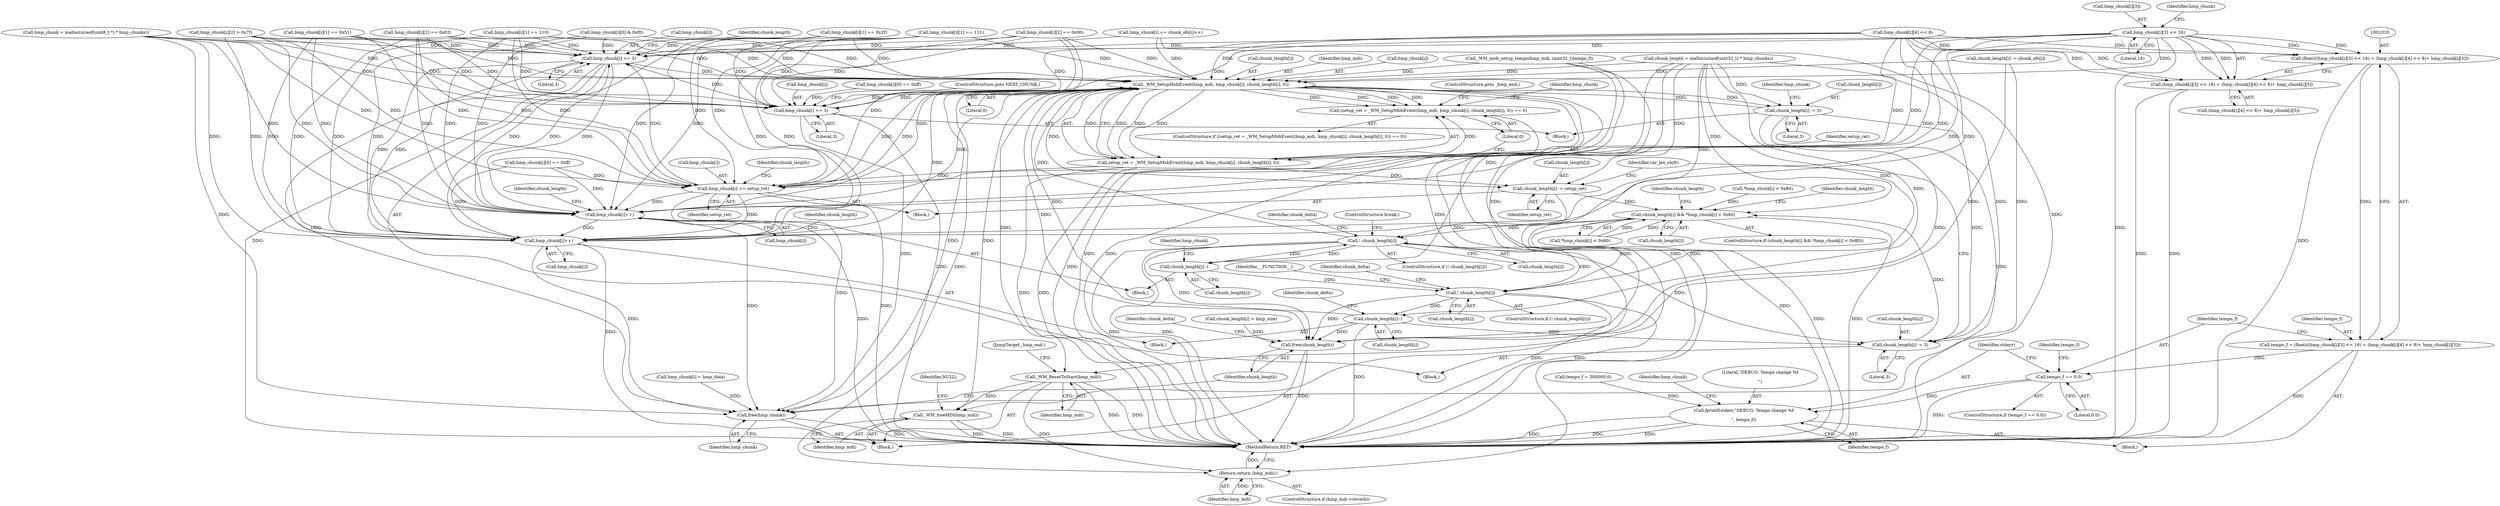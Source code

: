 digraph "0_wildmidi_660b513d99bced8783a4a5984ac2f742c74ebbdd_0@array" {
"1001012" [label="(Call,hmp_chunk[i][3] << 16)"];
"1000906" [label="(Call,hmp_chunk[i] += 3)"];
"1000926" [label="(Call,_WM_SetupMidiEvent(hmp_mdi, hmp_chunk[i], chunk_length[i], 0))"];
"1000923" [label="(Call,(setup_ret = _WM_SetupMidiEvent(hmp_mdi, hmp_chunk[i], chunk_length[i], 0)) == 0)"];
"1000924" [label="(Call,setup_ret = _WM_SetupMidiEvent(hmp_mdi, hmp_chunk[i], chunk_length[i], 0))"];
"1001043" [label="(Call,hmp_chunk[i] += setup_ret)"];
"1001100" [label="(Call,hmp_chunk[i]++)"];
"1001143" [label="(Call,hmp_chunk[i]++)"];
"1001267" [label="(Call,free(hmp_chunk))"];
"1001048" [label="(Call,chunk_length[i] -= setup_ret)"];
"1001062" [label="(Call,chunk_length[i] && *hmp_chunk[i] < 0x80)"];
"1001076" [label="(Call,! chunk_length[i])"];
"1000911" [label="(Call,chunk_length[i] -= 3)"];
"1001104" [label="(Call,chunk_length[i]--)"];
"1001115" [label="(Call,! chunk_length[i])"];
"1001147" [label="(Call,chunk_length[i]--)"];
"1001269" [label="(Call,free(chunk_length))"];
"1000970" [label="(Call,chunk_length[i] -= 3)"];
"1000975" [label="(Call,hmp_chunk[i] += 3)"];
"1001264" [label="(Call,_WM_ResetToStart(hmp_mdi))"];
"1001281" [label="(Return,return (hmp_mdi);)"];
"1001283" [label="(Call,_WM_freeMDI(hmp_mdi))"];
"1001009" [label="(Call,(float)((hmp_chunk[i][3] << 16) + (hmp_chunk[i][4] << 8)+ hmp_chunk[i][5]))"];
"1001007" [label="(Call,tempo_f = (float)((hmp_chunk[i][3] << 16) + (hmp_chunk[i][4] << 8)+ hmp_chunk[i][5]))"];
"1001033" [label="(Call,tempo_f == 0.0)"];
"1001039" [label="(Call,fprintf(stderr,\"DEBUG: Tempo change %f\r\n\", tempo_f))"];
"1001011" [label="(Call,(hmp_chunk[i][3] << 16) + (hmp_chunk[i][4] << 8)+ hmp_chunk[i][5])"];
"1001105" [label="(Call,chunk_length[i])"];
"1001100" [label="(Call,hmp_chunk[i]++)"];
"1000910" [label="(Literal,3)"];
"1000870" [label="(Block,)"];
"1001267" [label="(Call,free(hmp_chunk))"];
"1001013" [label="(Call,hmp_chunk[i][3])"];
"1001116" [label="(Call,chunk_length[i])"];
"1000926" [label="(Call,_WM_SetupMidiEvent(hmp_mdi, hmp_chunk[i], chunk_length[i], 0))"];
"1001052" [label="(Identifier,setup_ret)"];
"1001080" [label="(ControlStructure,break;)"];
"1001101" [label="(Call,hmp_chunk[i])"];
"1000931" [label="(Call,chunk_length[i])"];
"1001129" [label="(Identifier,chunk_delta)"];
"1001153" [label="(Identifier,chunk_delta)"];
"1001269" [label="(Call,free(chunk_length))"];
"1000970" [label="(Call,chunk_length[i] -= 3)"];
"1001144" [label="(Call,hmp_chunk[i])"];
"1001286" [label="(Identifier,NULL)"];
"1000948" [label="(Call,hmp_chunk[i][1] == 0x2f)"];
"1001264" [label="(Call,_WM_ResetToStart(hmp_mdi))"];
"1001149" [label="(Identifier,chunk_length)"];
"1000962" [label="(Block,)"];
"1001006" [label="(Block,)"];
"1001268" [label="(Identifier,hmp_chunk)"];
"1000974" [label="(Literal,3)"];
"1000927" [label="(Identifier,hmp_mdi)"];
"1001147" [label="(Call,chunk_length[i]--)"];
"1001104" [label="(Call,chunk_length[i]--)"];
"1001008" [label="(Identifier,tempo_f)"];
"1001007" [label="(Call,tempo_f = (float)((hmp_chunk[i][3] << 16) + (hmp_chunk[i][4] << 8)+ hmp_chunk[i][5]))"];
"1001075" [label="(ControlStructure,if (! chunk_length[i]))"];
"1001148" [label="(Call,chunk_length[i])"];
"1000935" [label="(Literal,0)"];
"1000984" [label="(Call,hmp_chunk[i][0] == 0xff)"];
"1001023" [label="(Identifier,hmp_chunk)"];
"1000751" [label="(Call,chunk_length[i] -= chunk_ofs[i])"];
"1001074" [label="(Block,)"];
"1001287" [label="(MethodReturn,RET)"];
"1001266" [label="(JumpTarget,_hmp_end:)"];
"1000906" [label="(Call,hmp_chunk[i] += 3)"];
"1001019" [label="(Call,(hmp_chunk[i][4] << 8)+ hmp_chunk[i][5])"];
"1000912" [label="(Call,chunk_length[i])"];
"1001121" [label="(Identifier,__FUNCTION__)"];
"1001066" [label="(Call,*hmp_chunk[i] < 0x80)"];
"1001106" [label="(Identifier,chunk_length)"];
"1000884" [label="(Call,hmp_chunk[i][1] == 110)"];
"1000975" [label="(Call,hmp_chunk[i] += 3)"];
"1000943" [label="(Identifier,hmp_chunk)"];
"1000999" [label="(Call,hmp_chunk[i][2] == 0x03)"];
"1000922" [label="(ControlStructure,if ((setup_ret = _WM_SetupMidiEvent(hmp_mdi, hmp_chunk[i], chunk_length[i], 0)) == 0))"];
"1001062" [label="(Call,chunk_length[i] && *hmp_chunk[i] < 0x80)"];
"1001111" [label="(Identifier,hmp_chunk)"];
"1001009" [label="(Call,(float)((hmp_chunk[i][3] << 16) + (hmp_chunk[i][4] << 8)+ hmp_chunk[i][5]))"];
"1000937" [label="(ControlStructure,goto _hmp_end;)"];
"1001011" [label="(Call,(hmp_chunk[i][3] << 16) + (hmp_chunk[i][4] << 8)+ hmp_chunk[i][5])"];
"1001033" [label="(Call,tempo_f == 0.0)"];
"1001047" [label="(Identifier,setup_ret)"];
"1001036" [label="(Call,tempo_f = 500000.0)"];
"1001054" [label="(Identifier,var_len_shift)"];
"1000977" [label="(Identifier,hmp_chunk)"];
"1001037" [label="(Identifier,tempo_f)"];
"1000907" [label="(Call,hmp_chunk[i])"];
"1000971" [label="(Call,chunk_length[i])"];
"1000928" [label="(Call,hmp_chunk[i])"];
"1001039" [label="(Call,fprintf(stderr,\"DEBUG: Tempo change %f\r\n\", tempo_f))"];
"1001063" [label="(Call,chunk_length[i])"];
"1000758" [label="(Call,hmp_chunk[i] += chunk_ofs[i]++)"];
"1001284" [label="(Identifier,hmp_mdi)"];
"1000535" [label="(Call,hmp_chunk[i] = hmp_data)"];
"1000891" [label="(Call,hmp_chunk[i][1] == 111)"];
"1001083" [label="(Identifier,chunk_delta)"];
"1000934" [label="(Literal,0)"];
"1001282" [label="(Identifier,hmp_mdi)"];
"1001114" [label="(ControlStructure,if (! chunk_length[i]))"];
"1000979" [label="(Literal,3)"];
"1001061" [label="(ControlStructure,if (chunk_length[i] && *hmp_chunk[i] < 0x80))"];
"1001265" [label="(Identifier,hmp_mdi)"];
"1001012" [label="(Call,hmp_chunk[i][3] << 16)"];
"1001283" [label="(Call,_WM_freeMDI(hmp_mdi))"];
"1001277" [label="(ControlStructure,if (hmp_mdi->reverb))"];
"1000494" [label="(Call,chunk_length = malloc(sizeof(uint32_t) * hmp_chunks))"];
"1001272" [label="(Identifier,chunk_delta)"];
"1000976" [label="(Call,hmp_chunk[i])"];
"1001045" [label="(Identifier,hmp_chunk)"];
"1000917" [label="(Block,)"];
"1001270" [label="(Identifier,chunk_length)"];
"1001115" [label="(Call,! chunk_length[i])"];
"1001108" [label="(Call,*hmp_chunk[i] < 0x80)"];
"1001078" [label="(Identifier,chunk_length)"];
"1000940" [label="(Call,hmp_chunk[i][0] == 0xff)"];
"1000874" [label="(Call,hmp_chunk[i][0] & 0xf0)"];
"1001041" [label="(Literal,\"DEBUG: Tempo change %f\r\n\")"];
"1001281" [label="(Return,return (hmp_mdi);)"];
"1000992" [label="(Call,hmp_chunk[i][1] == 0x51)"];
"1001044" [label="(Call,hmp_chunk[i])"];
"1000923" [label="(Call,(setup_ret = _WM_SetupMidiEvent(hmp_mdi, hmp_chunk[i], chunk_length[i], 0)) == 0)"];
"1001042" [label="(Identifier,tempo_f)"];
"1000925" [label="(Identifier,setup_ret)"];
"1001117" [label="(Identifier,chunk_length)"];
"1000905" [label="(Block,)"];
"1001143" [label="(Call,hmp_chunk[i]++)"];
"1000924" [label="(Call,setup_ret = _WM_SetupMidiEvent(hmp_mdi, hmp_chunk[i], chunk_length[i], 0))"];
"1000980" [label="(ControlStructure,goto NEXT_CHUNK;)"];
"1001043" [label="(Call,hmp_chunk[i] += setup_ret)"];
"1000911" [label="(Call,chunk_length[i] -= 3)"];
"1001040" [label="(Identifier,stderr)"];
"1001048" [label="(Call,chunk_length[i] -= setup_ret)"];
"1000618" [label="(Call,chunk_length[i] > hmp_size)"];
"1001018" [label="(Literal,16)"];
"1000955" [label="(Call,hmp_chunk[i][2] == 0x00)"];
"1000487" [label="(Call,hmp_chunk = malloc(sizeof(uint8_t *) * hmp_chunks))"];
"1001050" [label="(Identifier,chunk_length)"];
"1000106" [label="(Block,)"];
"1001077" [label="(Call,chunk_length[i])"];
"1000898" [label="(Call,hmp_chunk[i][2] > 0x7f)"];
"1000915" [label="(Literal,3)"];
"1000482" [label="(Call,_WM_midi_setup_tempo(hmp_mdi, (uint32_t)tempo_f))"];
"1001076" [label="(Call,! chunk_length[i])"];
"1000913" [label="(Identifier,chunk_length)"];
"1001020" [label="(Call,hmp_chunk[i][4] << 8)"];
"1001049" [label="(Call,chunk_length[i])"];
"1001034" [label="(Identifier,tempo_f)"];
"1001032" [label="(ControlStructure,if (tempo_f == 0.0))"];
"1001035" [label="(Literal,0.0)"];
"1001012" -> "1001011"  [label="AST: "];
"1001012" -> "1001018"  [label="CFG: "];
"1001013" -> "1001012"  [label="AST: "];
"1001018" -> "1001012"  [label="AST: "];
"1001023" -> "1001012"  [label="CFG: "];
"1001012" -> "1001287"  [label="DDG: "];
"1001012" -> "1000906"  [label="DDG: "];
"1001012" -> "1000926"  [label="DDG: "];
"1001012" -> "1000975"  [label="DDG: "];
"1001012" -> "1001009"  [label="DDG: "];
"1001012" -> "1001009"  [label="DDG: "];
"1001012" -> "1001011"  [label="DDG: "];
"1001012" -> "1001011"  [label="DDG: "];
"1001012" -> "1001043"  [label="DDG: "];
"1001012" -> "1001100"  [label="DDG: "];
"1001012" -> "1001143"  [label="DDG: "];
"1000906" -> "1000905"  [label="AST: "];
"1000906" -> "1000910"  [label="CFG: "];
"1000907" -> "1000906"  [label="AST: "];
"1000910" -> "1000906"  [label="AST: "];
"1000913" -> "1000906"  [label="CFG: "];
"1000906" -> "1001287"  [label="DDG: "];
"1000898" -> "1000906"  [label="DDG: "];
"1000487" -> "1000906"  [label="DDG: "];
"1000884" -> "1000906"  [label="DDG: "];
"1000891" -> "1000906"  [label="DDG: "];
"1000758" -> "1000906"  [label="DDG: "];
"1000948" -> "1000906"  [label="DDG: "];
"1001100" -> "1000906"  [label="DDG: "];
"1001143" -> "1000906"  [label="DDG: "];
"1000955" -> "1000906"  [label="DDG: "];
"1000999" -> "1000906"  [label="DDG: "];
"1000992" -> "1000906"  [label="DDG: "];
"1001020" -> "1000906"  [label="DDG: "];
"1001043" -> "1000906"  [label="DDG: "];
"1000874" -> "1000906"  [label="DDG: "];
"1000975" -> "1000906"  [label="DDG: "];
"1000906" -> "1000926"  [label="DDG: "];
"1000906" -> "1001100"  [label="DDG: "];
"1000906" -> "1001143"  [label="DDG: "];
"1000906" -> "1001267"  [label="DDG: "];
"1000926" -> "1000924"  [label="AST: "];
"1000926" -> "1000934"  [label="CFG: "];
"1000927" -> "1000926"  [label="AST: "];
"1000928" -> "1000926"  [label="AST: "];
"1000931" -> "1000926"  [label="AST: "];
"1000934" -> "1000926"  [label="AST: "];
"1000924" -> "1000926"  [label="CFG: "];
"1000926" -> "1001287"  [label="DDG: "];
"1000926" -> "1001287"  [label="DDG: "];
"1000926" -> "1001287"  [label="DDG: "];
"1000926" -> "1000923"  [label="DDG: "];
"1000926" -> "1000923"  [label="DDG: "];
"1000926" -> "1000923"  [label="DDG: "];
"1000926" -> "1000923"  [label="DDG: "];
"1000926" -> "1000924"  [label="DDG: "];
"1000926" -> "1000924"  [label="DDG: "];
"1000926" -> "1000924"  [label="DDG: "];
"1000926" -> "1000924"  [label="DDG: "];
"1000482" -> "1000926"  [label="DDG: "];
"1000898" -> "1000926"  [label="DDG: "];
"1000487" -> "1000926"  [label="DDG: "];
"1000884" -> "1000926"  [label="DDG: "];
"1000891" -> "1000926"  [label="DDG: "];
"1000758" -> "1000926"  [label="DDG: "];
"1000948" -> "1000926"  [label="DDG: "];
"1001100" -> "1000926"  [label="DDG: "];
"1001143" -> "1000926"  [label="DDG: "];
"1000955" -> "1000926"  [label="DDG: "];
"1000999" -> "1000926"  [label="DDG: "];
"1000992" -> "1000926"  [label="DDG: "];
"1001020" -> "1000926"  [label="DDG: "];
"1001043" -> "1000926"  [label="DDG: "];
"1000874" -> "1000926"  [label="DDG: "];
"1000975" -> "1000926"  [label="DDG: "];
"1001147" -> "1000926"  [label="DDG: "];
"1000494" -> "1000926"  [label="DDG: "];
"1000970" -> "1000926"  [label="DDG: "];
"1001076" -> "1000926"  [label="DDG: "];
"1000751" -> "1000926"  [label="DDG: "];
"1000926" -> "1000970"  [label="DDG: "];
"1000926" -> "1000975"  [label="DDG: "];
"1000926" -> "1001043"  [label="DDG: "];
"1000926" -> "1001048"  [label="DDG: "];
"1000926" -> "1001264"  [label="DDG: "];
"1000926" -> "1001267"  [label="DDG: "];
"1000926" -> "1001269"  [label="DDG: "];
"1000926" -> "1001281"  [label="DDG: "];
"1000926" -> "1001283"  [label="DDG: "];
"1000923" -> "1000922"  [label="AST: "];
"1000923" -> "1000935"  [label="CFG: "];
"1000924" -> "1000923"  [label="AST: "];
"1000935" -> "1000923"  [label="AST: "];
"1000937" -> "1000923"  [label="CFG: "];
"1000943" -> "1000923"  [label="CFG: "];
"1000923" -> "1001287"  [label="DDG: "];
"1000924" -> "1000923"  [label="DDG: "];
"1000925" -> "1000924"  [label="AST: "];
"1000935" -> "1000924"  [label="CFG: "];
"1000924" -> "1001287"  [label="DDG: "];
"1000924" -> "1001287"  [label="DDG: "];
"1000924" -> "1001043"  [label="DDG: "];
"1000924" -> "1001048"  [label="DDG: "];
"1001043" -> "1000917"  [label="AST: "];
"1001043" -> "1001047"  [label="CFG: "];
"1001044" -> "1001043"  [label="AST: "];
"1001047" -> "1001043"  [label="AST: "];
"1001050" -> "1001043"  [label="CFG: "];
"1001043" -> "1001287"  [label="DDG: "];
"1000898" -> "1001043"  [label="DDG: "];
"1000487" -> "1001043"  [label="DDG: "];
"1000884" -> "1001043"  [label="DDG: "];
"1000891" -> "1001043"  [label="DDG: "];
"1000948" -> "1001043"  [label="DDG: "];
"1000984" -> "1001043"  [label="DDG: "];
"1000955" -> "1001043"  [label="DDG: "];
"1000999" -> "1001043"  [label="DDG: "];
"1000992" -> "1001043"  [label="DDG: "];
"1001020" -> "1001043"  [label="DDG: "];
"1001043" -> "1001100"  [label="DDG: "];
"1001043" -> "1001143"  [label="DDG: "];
"1001043" -> "1001267"  [label="DDG: "];
"1001100" -> "1001074"  [label="AST: "];
"1001100" -> "1001101"  [label="CFG: "];
"1001101" -> "1001100"  [label="AST: "];
"1001106" -> "1001100"  [label="CFG: "];
"1001100" -> "1001287"  [label="DDG: "];
"1000898" -> "1001100"  [label="DDG: "];
"1000487" -> "1001100"  [label="DDG: "];
"1000884" -> "1001100"  [label="DDG: "];
"1000891" -> "1001100"  [label="DDG: "];
"1000948" -> "1001100"  [label="DDG: "];
"1000984" -> "1001100"  [label="DDG: "];
"1000874" -> "1001100"  [label="DDG: "];
"1000955" -> "1001100"  [label="DDG: "];
"1000999" -> "1001100"  [label="DDG: "];
"1000992" -> "1001100"  [label="DDG: "];
"1001020" -> "1001100"  [label="DDG: "];
"1001100" -> "1001143"  [label="DDG: "];
"1001100" -> "1001267"  [label="DDG: "];
"1001143" -> "1000870"  [label="AST: "];
"1001143" -> "1001144"  [label="CFG: "];
"1001144" -> "1001143"  [label="AST: "];
"1001149" -> "1001143"  [label="CFG: "];
"1001143" -> "1001287"  [label="DDG: "];
"1000898" -> "1001143"  [label="DDG: "];
"1000487" -> "1001143"  [label="DDG: "];
"1000884" -> "1001143"  [label="DDG: "];
"1000891" -> "1001143"  [label="DDG: "];
"1000948" -> "1001143"  [label="DDG: "];
"1000984" -> "1001143"  [label="DDG: "];
"1000874" -> "1001143"  [label="DDG: "];
"1000955" -> "1001143"  [label="DDG: "];
"1000999" -> "1001143"  [label="DDG: "];
"1000992" -> "1001143"  [label="DDG: "];
"1001020" -> "1001143"  [label="DDG: "];
"1001143" -> "1001267"  [label="DDG: "];
"1001267" -> "1000106"  [label="AST: "];
"1001267" -> "1001268"  [label="CFG: "];
"1001268" -> "1001267"  [label="AST: "];
"1001270" -> "1001267"  [label="CFG: "];
"1001267" -> "1001287"  [label="DDG: "];
"1000487" -> "1001267"  [label="DDG: "];
"1000535" -> "1001267"  [label="DDG: "];
"1000758" -> "1001267"  [label="DDG: "];
"1000975" -> "1001267"  [label="DDG: "];
"1001048" -> "1000917"  [label="AST: "];
"1001048" -> "1001052"  [label="CFG: "];
"1001049" -> "1001048"  [label="AST: "];
"1001052" -> "1001048"  [label="AST: "];
"1001054" -> "1001048"  [label="CFG: "];
"1001048" -> "1001287"  [label="DDG: "];
"1000494" -> "1001048"  [label="DDG: "];
"1001048" -> "1001062"  [label="DDG: "];
"1001062" -> "1001061"  [label="AST: "];
"1001062" -> "1001063"  [label="CFG: "];
"1001062" -> "1001066"  [label="CFG: "];
"1001063" -> "1001062"  [label="AST: "];
"1001066" -> "1001062"  [label="AST: "];
"1001078" -> "1001062"  [label="CFG: "];
"1001117" -> "1001062"  [label="CFG: "];
"1001062" -> "1001287"  [label="DDG: "];
"1001062" -> "1001287"  [label="DDG: "];
"1000494" -> "1001062"  [label="DDG: "];
"1000911" -> "1001062"  [label="DDG: "];
"1001108" -> "1001062"  [label="DDG: "];
"1001066" -> "1001062"  [label="DDG: "];
"1001066" -> "1001062"  [label="DDG: "];
"1001062" -> "1001076"  [label="DDG: "];
"1001062" -> "1001115"  [label="DDG: "];
"1001076" -> "1001075"  [label="AST: "];
"1001076" -> "1001077"  [label="CFG: "];
"1001077" -> "1001076"  [label="AST: "];
"1001080" -> "1001076"  [label="CFG: "];
"1001083" -> "1001076"  [label="CFG: "];
"1001076" -> "1001287"  [label="DDG: "];
"1001076" -> "1001287"  [label="DDG: "];
"1001076" -> "1000911"  [label="DDG: "];
"1001104" -> "1001076"  [label="DDG: "];
"1000494" -> "1001076"  [label="DDG: "];
"1001076" -> "1001104"  [label="DDG: "];
"1001076" -> "1001115"  [label="DDG: "];
"1001076" -> "1001269"  [label="DDG: "];
"1000911" -> "1000905"  [label="AST: "];
"1000911" -> "1000915"  [label="CFG: "];
"1000912" -> "1000911"  [label="AST: "];
"1000915" -> "1000911"  [label="AST: "];
"1001054" -> "1000911"  [label="CFG: "];
"1001147" -> "1000911"  [label="DDG: "];
"1000494" -> "1000911"  [label="DDG: "];
"1000970" -> "1000911"  [label="DDG: "];
"1000751" -> "1000911"  [label="DDG: "];
"1001104" -> "1001074"  [label="AST: "];
"1001104" -> "1001105"  [label="CFG: "];
"1001105" -> "1001104"  [label="AST: "];
"1001111" -> "1001104"  [label="CFG: "];
"1000494" -> "1001104"  [label="DDG: "];
"1001104" -> "1001115"  [label="DDG: "];
"1001115" -> "1001114"  [label="AST: "];
"1001115" -> "1001116"  [label="CFG: "];
"1001116" -> "1001115"  [label="AST: "];
"1001121" -> "1001115"  [label="CFG: "];
"1001129" -> "1001115"  [label="CFG: "];
"1001115" -> "1001287"  [label="DDG: "];
"1001115" -> "1001287"  [label="DDG: "];
"1000494" -> "1001115"  [label="DDG: "];
"1001115" -> "1001147"  [label="DDG: "];
"1001115" -> "1001269"  [label="DDG: "];
"1001147" -> "1000870"  [label="AST: "];
"1001147" -> "1001148"  [label="CFG: "];
"1001148" -> "1001147"  [label="AST: "];
"1001153" -> "1001147"  [label="CFG: "];
"1001147" -> "1001287"  [label="DDG: "];
"1000494" -> "1001147"  [label="DDG: "];
"1001147" -> "1001269"  [label="DDG: "];
"1001269" -> "1000106"  [label="AST: "];
"1001269" -> "1001270"  [label="CFG: "];
"1001270" -> "1001269"  [label="AST: "];
"1001272" -> "1001269"  [label="CFG: "];
"1001269" -> "1001287"  [label="DDG: "];
"1000494" -> "1001269"  [label="DDG: "];
"1000970" -> "1001269"  [label="DDG: "];
"1000751" -> "1001269"  [label="DDG: "];
"1000618" -> "1001269"  [label="DDG: "];
"1000970" -> "1000962"  [label="AST: "];
"1000970" -> "1000974"  [label="CFG: "];
"1000971" -> "1000970"  [label="AST: "];
"1000974" -> "1000970"  [label="AST: "];
"1000977" -> "1000970"  [label="CFG: "];
"1000970" -> "1001287"  [label="DDG: "];
"1000494" -> "1000970"  [label="DDG: "];
"1000975" -> "1000962"  [label="AST: "];
"1000975" -> "1000979"  [label="CFG: "];
"1000976" -> "1000975"  [label="AST: "];
"1000979" -> "1000975"  [label="AST: "];
"1000980" -> "1000975"  [label="CFG: "];
"1000975" -> "1001287"  [label="DDG: "];
"1000898" -> "1000975"  [label="DDG: "];
"1000487" -> "1000975"  [label="DDG: "];
"1000884" -> "1000975"  [label="DDG: "];
"1000948" -> "1000975"  [label="DDG: "];
"1000955" -> "1000975"  [label="DDG: "];
"1000999" -> "1000975"  [label="DDG: "];
"1000992" -> "1000975"  [label="DDG: "];
"1001020" -> "1000975"  [label="DDG: "];
"1000940" -> "1000975"  [label="DDG: "];
"1000891" -> "1000975"  [label="DDG: "];
"1001264" -> "1000106"  [label="AST: "];
"1001264" -> "1001265"  [label="CFG: "];
"1001265" -> "1001264"  [label="AST: "];
"1001266" -> "1001264"  [label="CFG: "];
"1001264" -> "1001287"  [label="DDG: "];
"1001264" -> "1001287"  [label="DDG: "];
"1000482" -> "1001264"  [label="DDG: "];
"1001264" -> "1001281"  [label="DDG: "];
"1001264" -> "1001283"  [label="DDG: "];
"1001281" -> "1001277"  [label="AST: "];
"1001281" -> "1001282"  [label="CFG: "];
"1001282" -> "1001281"  [label="AST: "];
"1001287" -> "1001281"  [label="CFG: "];
"1001281" -> "1001287"  [label="DDG: "];
"1001282" -> "1001281"  [label="DDG: "];
"1000482" -> "1001281"  [label="DDG: "];
"1001283" -> "1000106"  [label="AST: "];
"1001283" -> "1001284"  [label="CFG: "];
"1001284" -> "1001283"  [label="AST: "];
"1001286" -> "1001283"  [label="CFG: "];
"1001283" -> "1001287"  [label="DDG: "];
"1001283" -> "1001287"  [label="DDG: "];
"1000482" -> "1001283"  [label="DDG: "];
"1001009" -> "1001007"  [label="AST: "];
"1001009" -> "1001011"  [label="CFG: "];
"1001010" -> "1001009"  [label="AST: "];
"1001011" -> "1001009"  [label="AST: "];
"1001007" -> "1001009"  [label="CFG: "];
"1001009" -> "1001287"  [label="DDG: "];
"1001009" -> "1001007"  [label="DDG: "];
"1001020" -> "1001009"  [label="DDG: "];
"1001020" -> "1001009"  [label="DDG: "];
"1001007" -> "1001006"  [label="AST: "];
"1001008" -> "1001007"  [label="AST: "];
"1001034" -> "1001007"  [label="CFG: "];
"1001007" -> "1001287"  [label="DDG: "];
"1001007" -> "1001033"  [label="DDG: "];
"1001033" -> "1001032"  [label="AST: "];
"1001033" -> "1001035"  [label="CFG: "];
"1001034" -> "1001033"  [label="AST: "];
"1001035" -> "1001033"  [label="AST: "];
"1001037" -> "1001033"  [label="CFG: "];
"1001040" -> "1001033"  [label="CFG: "];
"1001033" -> "1001287"  [label="DDG: "];
"1001033" -> "1001039"  [label="DDG: "];
"1001039" -> "1001006"  [label="AST: "];
"1001039" -> "1001042"  [label="CFG: "];
"1001040" -> "1001039"  [label="AST: "];
"1001041" -> "1001039"  [label="AST: "];
"1001042" -> "1001039"  [label="AST: "];
"1001045" -> "1001039"  [label="CFG: "];
"1001039" -> "1001287"  [label="DDG: "];
"1001039" -> "1001287"  [label="DDG: "];
"1001039" -> "1001287"  [label="DDG: "];
"1001036" -> "1001039"  [label="DDG: "];
"1001011" -> "1001019"  [label="CFG: "];
"1001019" -> "1001011"  [label="AST: "];
"1001011" -> "1001287"  [label="DDG: "];
"1001011" -> "1001287"  [label="DDG: "];
"1001020" -> "1001011"  [label="DDG: "];
"1001020" -> "1001011"  [label="DDG: "];
}
